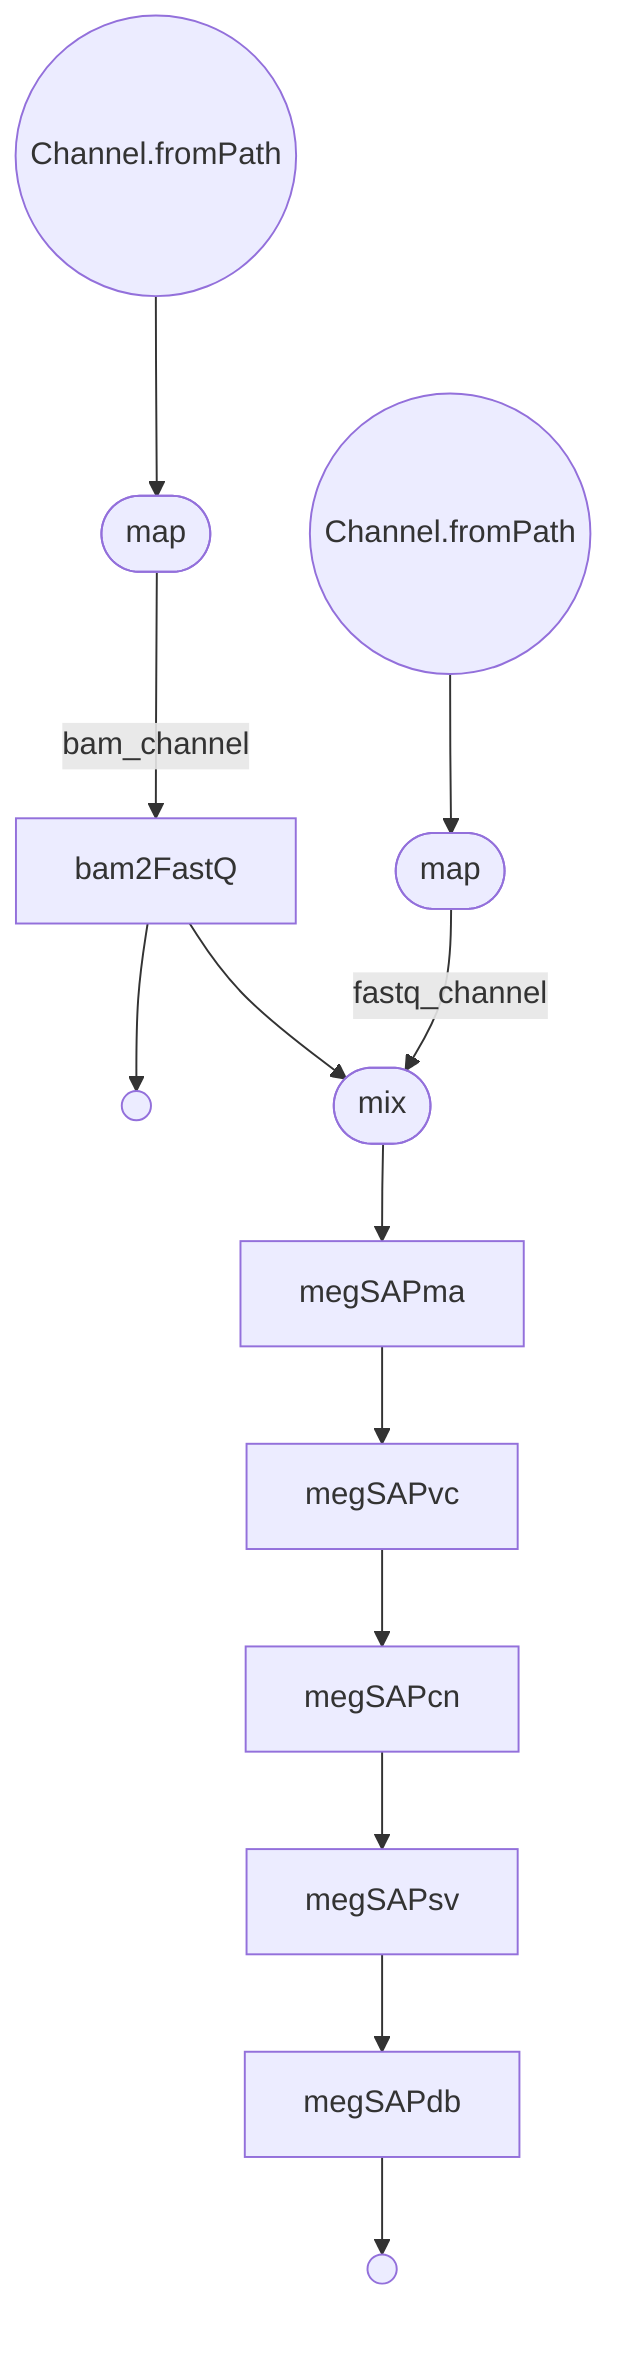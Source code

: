 flowchart TD
    p0((Channel.fromPath))
    p1([map])
    p2[bam2FastQ]
    p3(( ))
    p4((Channel.fromPath))
    p5([map])
    p6([mix])
    p7[megSAPma]
    p8[megSAPvc]
    p9[megSAPcn]
    p10[megSAPsv]
    p11[megSAPdb]
    p12(( ))
    p0 --> p1
    p1 -->|bam_channel| p2
    p2 --> p3
    p2 --> p6
    p4 --> p5
    p5 -->|fastq_channel| p6
    p6 --> p7
    p7 --> p8
    p8 --> p9
    p9 --> p10
    p10 --> p11
    p11 --> p12